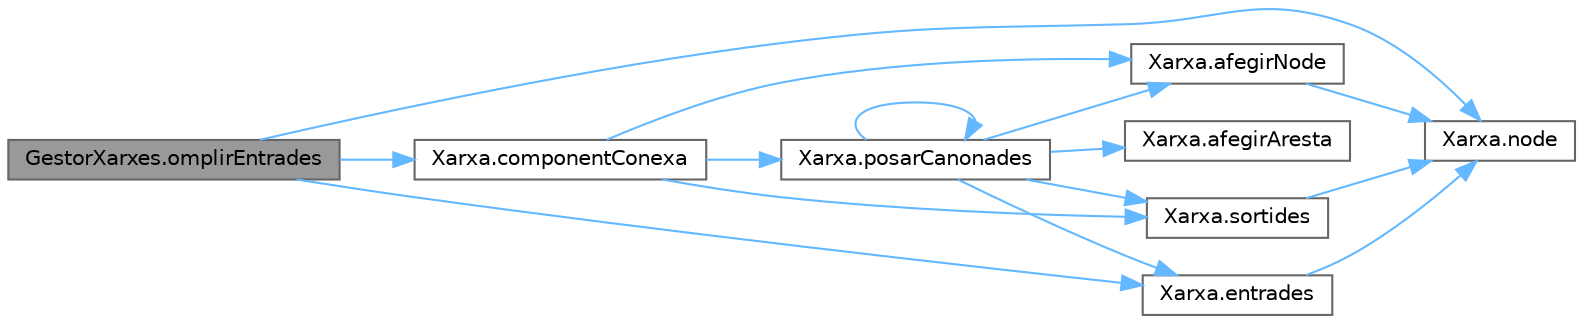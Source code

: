 digraph "GestorXarxes.omplirEntrades"
{
 // LATEX_PDF_SIZE
  bgcolor="transparent";
  edge [fontname=Helvetica,fontsize=10,labelfontname=Helvetica,labelfontsize=10];
  node [fontname=Helvetica,fontsize=10,shape=box,height=0.2,width=0.4];
  rankdir="LR";
  Node1 [id="Node000001",label="GestorXarxes.omplirEntrades",height=0.2,width=0.4,color="gray40", fillcolor="grey60", style="filled", fontcolor="black",tooltip="Emparella cada node amb una llista de quins nodes entren en aquest."];
  Node1 -> Node2 [id="edge1_Node000001_Node000002",color="steelblue1",style="solid",tooltip=" "];
  Node2 [id="Node000002",label="Xarxa.componentConexa",height=0.2,width=0.4,color="grey40", fillcolor="white", style="filled",URL="$class_xarxa.html#a2ef5703280a313491ba92e1ded234c79",tooltip="Component connexa de la xarxa."];
  Node2 -> Node3 [id="edge2_Node000002_Node000003",color="steelblue1",style="solid",tooltip=" "];
  Node3 [id="Node000003",label="Xarxa.afegirNode",height=0.2,width=0.4,color="grey40", fillcolor="white", style="filled",URL="$class_xarxa.html#aa6eac93090292f4b346dfad8ad7c6c03",tooltip="Afegeix node al sub-graph."];
  Node3 -> Node4 [id="edge3_Node000003_Node000004",color="steelblue1",style="solid",tooltip=" "];
  Node4 [id="Node000004",label="Xarxa.node",height=0.2,width=0.4,color="grey40", fillcolor="white", style="filled",URL="$class_xarxa.html#ad54474fd5d22a71c1ad13e6c5d16fb10",tooltip="Retorna el node amb identificador id."];
  Node2 -> Node5 [id="edge4_Node000002_Node000005",color="steelblue1",style="solid",tooltip=" "];
  Node5 [id="Node000005",label="Xarxa.posarCanonades",height=0.2,width=0.4,color="grey40", fillcolor="white", style="filled",URL="$class_xarxa.html#acaa2dba859397b002c1445f32605f24f",tooltip="Metode recursiu que va recorrent el graph i crear un sub-graph."];
  Node5 -> Node6 [id="edge5_Node000005_Node000006",color="steelblue1",style="solid",tooltip=" "];
  Node6 [id="Node000006",label="Xarxa.afegirAresta",height=0.2,width=0.4,color="grey40", fillcolor="white", style="filled",URL="$class_xarxa.html#ad299ff8fd5bbfe64182b224008f0858e",tooltip="Afegeix canonada al sub-graph."];
  Node5 -> Node3 [id="edge6_Node000005_Node000003",color="steelblue1",style="solid",tooltip=" "];
  Node5 -> Node7 [id="edge7_Node000005_Node000007",color="steelblue1",style="solid",tooltip=" "];
  Node7 [id="Node000007",label="Xarxa.entrades",height=0.2,width=0.4,color="grey40", fillcolor="white", style="filled",URL="$class_xarxa.html#a7373a831729d8cf2bfb8ccd67838efd1",tooltip="Entrades d'un node."];
  Node7 -> Node4 [id="edge8_Node000007_Node000004",color="steelblue1",style="solid",tooltip=" "];
  Node5 -> Node5 [id="edge9_Node000005_Node000005",color="steelblue1",style="solid",tooltip=" "];
  Node5 -> Node8 [id="edge10_Node000005_Node000008",color="steelblue1",style="solid",tooltip=" "];
  Node8 [id="Node000008",label="Xarxa.sortides",height=0.2,width=0.4,color="grey40", fillcolor="white", style="filled",URL="$class_xarxa.html#a4cd02c94912b30cafe3f8fef8a584eae",tooltip="Sortides d'un node."];
  Node8 -> Node4 [id="edge11_Node000008_Node000004",color="steelblue1",style="solid",tooltip=" "];
  Node2 -> Node8 [id="edge12_Node000002_Node000008",color="steelblue1",style="solid",tooltip=" "];
  Node1 -> Node7 [id="edge13_Node000001_Node000007",color="steelblue1",style="solid",tooltip=" "];
  Node1 -> Node4 [id="edge14_Node000001_Node000004",color="steelblue1",style="solid",tooltip=" "];
}
